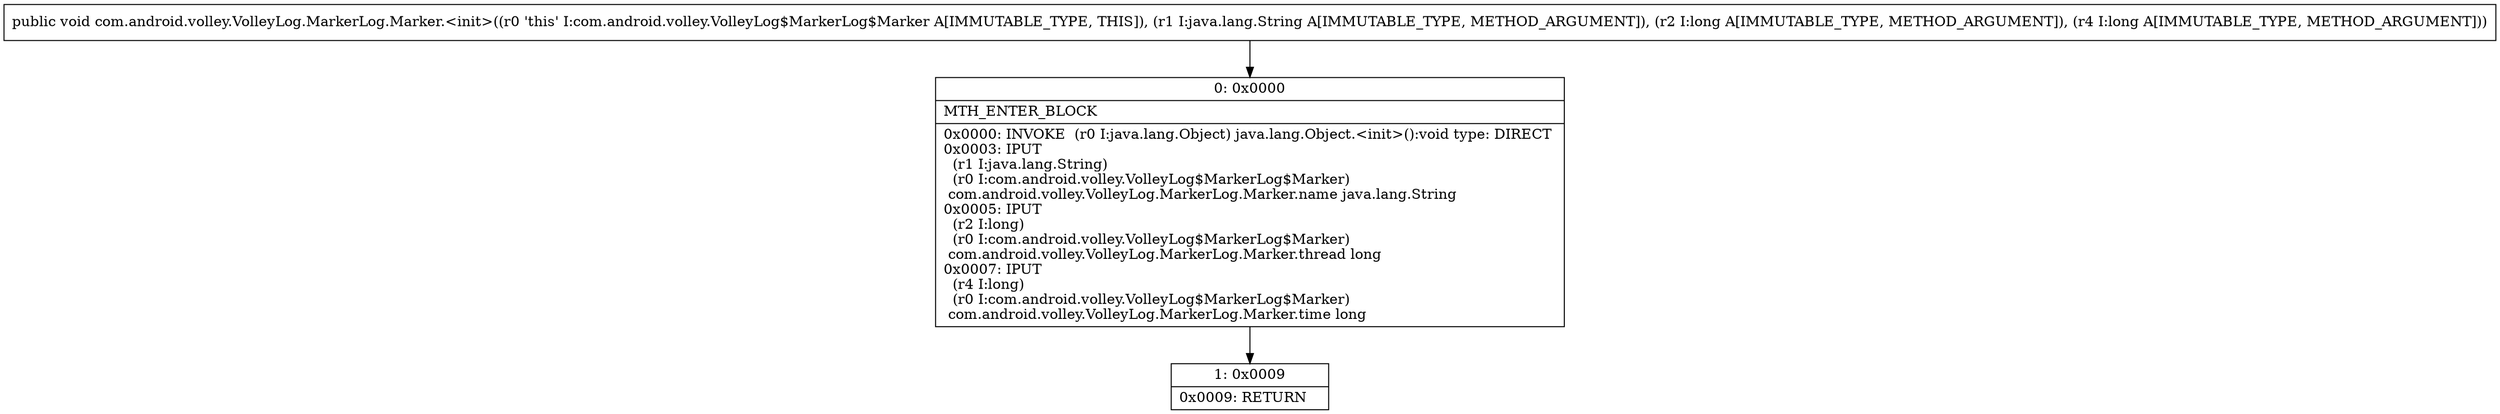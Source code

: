 digraph "CFG forcom.android.volley.VolleyLog.MarkerLog.Marker.\<init\>(Ljava\/lang\/String;JJ)V" {
Node_0 [shape=record,label="{0\:\ 0x0000|MTH_ENTER_BLOCK\l|0x0000: INVOKE  (r0 I:java.lang.Object) java.lang.Object.\<init\>():void type: DIRECT \l0x0003: IPUT  \l  (r1 I:java.lang.String)\l  (r0 I:com.android.volley.VolleyLog$MarkerLog$Marker)\l com.android.volley.VolleyLog.MarkerLog.Marker.name java.lang.String \l0x0005: IPUT  \l  (r2 I:long)\l  (r0 I:com.android.volley.VolleyLog$MarkerLog$Marker)\l com.android.volley.VolleyLog.MarkerLog.Marker.thread long \l0x0007: IPUT  \l  (r4 I:long)\l  (r0 I:com.android.volley.VolleyLog$MarkerLog$Marker)\l com.android.volley.VolleyLog.MarkerLog.Marker.time long \l}"];
Node_1 [shape=record,label="{1\:\ 0x0009|0x0009: RETURN   \l}"];
MethodNode[shape=record,label="{public void com.android.volley.VolleyLog.MarkerLog.Marker.\<init\>((r0 'this' I:com.android.volley.VolleyLog$MarkerLog$Marker A[IMMUTABLE_TYPE, THIS]), (r1 I:java.lang.String A[IMMUTABLE_TYPE, METHOD_ARGUMENT]), (r2 I:long A[IMMUTABLE_TYPE, METHOD_ARGUMENT]), (r4 I:long A[IMMUTABLE_TYPE, METHOD_ARGUMENT])) }"];
MethodNode -> Node_0;
Node_0 -> Node_1;
}

